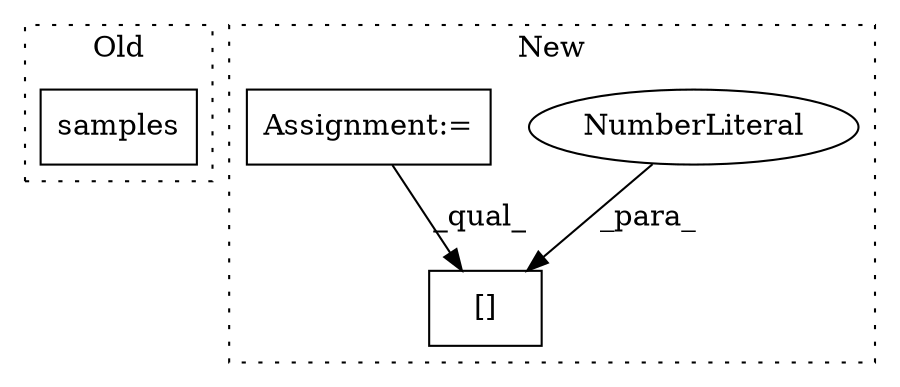 digraph G {
subgraph cluster0 {
1 [label="samples" a="32" s="863,893" l="8,1" shape="box"];
label = "Old";
style="dotted";
}
subgraph cluster1 {
2 [label="[]" a="2" s="934,941" l="6,1" shape="box"];
3 [label="NumberLiteral" a="34" s="940" l="1" shape="ellipse"];
4 [label="Assignment:=" a="7" s="795" l="1" shape="box"];
label = "New";
style="dotted";
}
3 -> 2 [label="_para_"];
4 -> 2 [label="_qual_"];
}